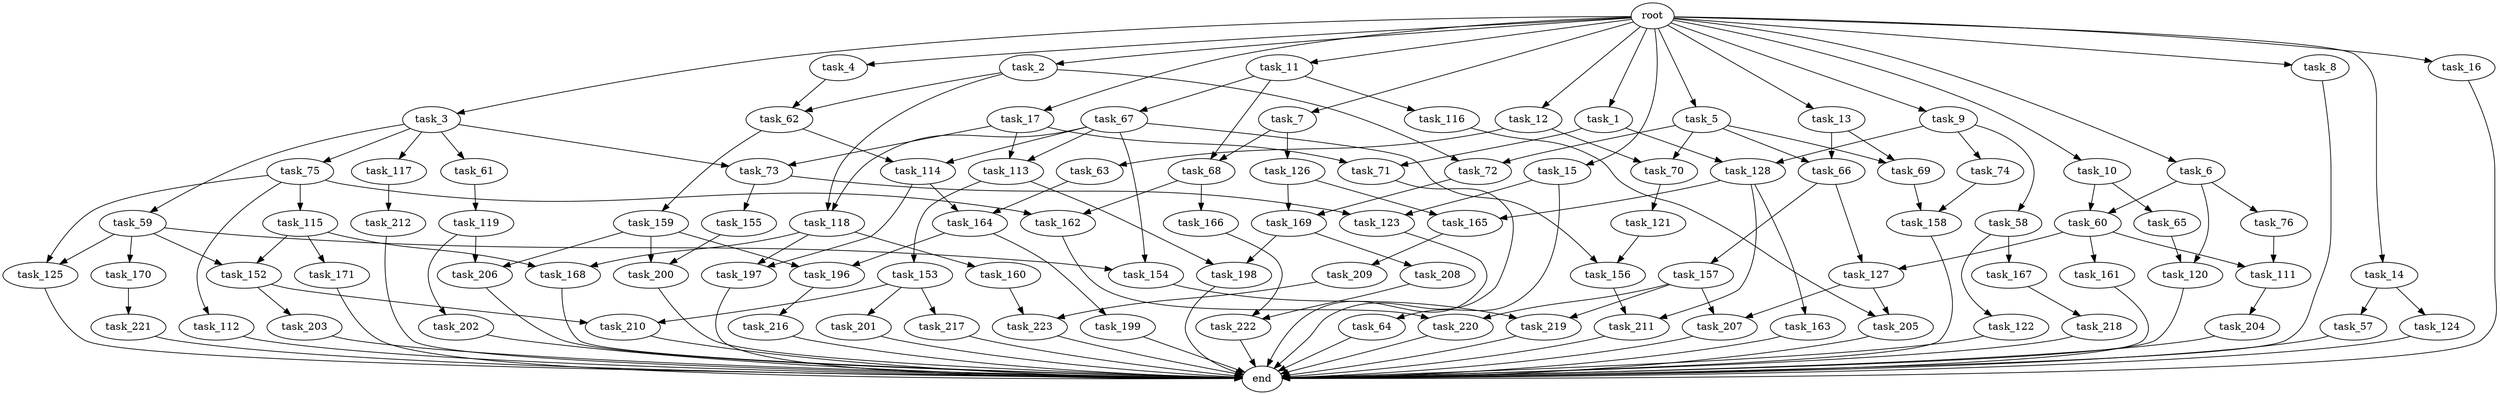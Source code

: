 digraph G {
  root [size="0.000000"];
  task_1 [size="102.400000"];
  task_2 [size="102.400000"];
  task_3 [size="102.400000"];
  task_4 [size="102.400000"];
  task_5 [size="102.400000"];
  task_6 [size="102.400000"];
  task_7 [size="102.400000"];
  task_8 [size="102.400000"];
  task_9 [size="102.400000"];
  task_10 [size="102.400000"];
  task_11 [size="102.400000"];
  task_12 [size="102.400000"];
  task_13 [size="102.400000"];
  task_14 [size="102.400000"];
  task_15 [size="102.400000"];
  task_16 [size="102.400000"];
  task_17 [size="102.400000"];
  task_57 [size="54975581388.800003"];
  task_58 [size="42090679500.800003"];
  task_59 [size="30923764531.200001"];
  task_60 [size="62706522521.600006"];
  task_61 [size="30923764531.200001"];
  task_62 [size="155477816115.200012"];
  task_63 [size="21474836480.000000"];
  task_64 [size="7730941132.800000"];
  task_65 [size="7730941132.800000"];
  task_66 [size="34359738368.000000"];
  task_67 [size="85899345920.000000"];
  task_68 [size="171798691840.000000"];
  task_69 [size="34359738368.000000"];
  task_70 [size="52398601011.200005"];
  task_71 [size="127990025420.800003"];
  task_72 [size="116823110451.200012"];
  task_73 [size="116823110451.200012"];
  task_74 [size="42090679500.800003"];
  task_75 [size="30923764531.200001"];
  task_76 [size="54975581388.800003"];
  task_111 [size="42949672960.000000"];
  task_112 [size="54975581388.800003"];
  task_113 [size="107374182400.000000"];
  task_114 [size="29205777612.800003"];
  task_115 [size="54975581388.800003"];
  task_116 [size="85899345920.000000"];
  task_117 [size="30923764531.200001"];
  task_118 [size="107374182400.000000"];
  task_119 [size="42090679500.800003"];
  task_120 [size="97066260889.600006"];
  task_121 [size="21474836480.000000"];
  task_122 [size="85899345920.000000"];
  task_123 [size="93630287052.800003"];
  task_124 [size="54975581388.800003"];
  task_125 [size="109951162777.600006"];
  task_126 [size="85899345920.000000"];
  task_127 [size="76450417868.800003"];
  task_128 [size="84181359001.600006"];
  task_152 [size="62706522521.600006"];
  task_153 [size="7730941132.800000"];
  task_154 [size="76450417868.800003"];
  task_155 [size="85899345920.000000"];
  task_156 [size="29205777612.800003"];
  task_157 [size="54975581388.800003"];
  task_158 [size="109951162777.600006"];
  task_159 [size="7730941132.800000"];
  task_160 [size="54975581388.800003"];
  task_161 [size="21474836480.000000"];
  task_162 [size="124554051584.000000"];
  task_163 [size="54975581388.800003"];
  task_164 [size="58411555225.600006"];
  task_165 [size="109951162777.600006"];
  task_166 [size="69578470195.199997"];
  task_167 [size="85899345920.000000"];
  task_168 [size="62706522521.600006"];
  task_169 [size="124554051584.000000"];
  task_170 [size="54975581388.800003"];
  task_171 [size="7730941132.800000"];
  task_196 [size="91053306675.200012"];
  task_197 [size="109951162777.600006"];
  task_198 [size="93630287052.800003"];
  task_199 [size="69578470195.199997"];
  task_200 [size="63565515980.800003"];
  task_201 [size="21474836480.000000"];
  task_202 [size="30923764531.200001"];
  task_203 [size="7730941132.800000"];
  task_204 [size="3435973836.800000"];
  task_205 [size="63565515980.800003"];
  task_206 [size="52398601011.200005"];
  task_207 [size="73014444032.000000"];
  task_208 [size="85899345920.000000"];
  task_209 [size="30923764531.200001"];
  task_210 [size="29205777612.800003"];
  task_211 [size="85899345920.000000"];
  task_212 [size="7730941132.800000"];
  task_216 [size="13743895347.200001"];
  task_217 [size="21474836480.000000"];
  task_218 [size="3435973836.800000"];
  task_219 [size="38654705664.000000"];
  task_220 [size="85899345920.000000"];
  task_221 [size="85899345920.000000"];
  task_222 [size="107374182400.000000"];
  task_223 [size="17179869184.000000"];
  end [size="0.000000"];

  root -> task_1 [size="1.000000"];
  root -> task_2 [size="1.000000"];
  root -> task_3 [size="1.000000"];
  root -> task_4 [size="1.000000"];
  root -> task_5 [size="1.000000"];
  root -> task_6 [size="1.000000"];
  root -> task_7 [size="1.000000"];
  root -> task_8 [size="1.000000"];
  root -> task_9 [size="1.000000"];
  root -> task_10 [size="1.000000"];
  root -> task_11 [size="1.000000"];
  root -> task_12 [size="1.000000"];
  root -> task_13 [size="1.000000"];
  root -> task_14 [size="1.000000"];
  root -> task_15 [size="1.000000"];
  root -> task_16 [size="1.000000"];
  root -> task_17 [size="1.000000"];
  task_1 -> task_71 [size="411041792.000000"];
  task_1 -> task_128 [size="411041792.000000"];
  task_2 -> task_62 [size="838860800.000000"];
  task_2 -> task_72 [size="838860800.000000"];
  task_2 -> task_118 [size="838860800.000000"];
  task_3 -> task_59 [size="301989888.000000"];
  task_3 -> task_61 [size="301989888.000000"];
  task_3 -> task_73 [size="301989888.000000"];
  task_3 -> task_75 [size="301989888.000000"];
  task_3 -> task_117 [size="301989888.000000"];
  task_4 -> task_62 [size="679477248.000000"];
  task_5 -> task_66 [size="301989888.000000"];
  task_5 -> task_69 [size="301989888.000000"];
  task_5 -> task_70 [size="301989888.000000"];
  task_5 -> task_72 [size="301989888.000000"];
  task_6 -> task_60 [size="536870912.000000"];
  task_6 -> task_76 [size="536870912.000000"];
  task_6 -> task_120 [size="536870912.000000"];
  task_7 -> task_68 [size="838860800.000000"];
  task_7 -> task_126 [size="838860800.000000"];
  task_8 -> end [size="1.000000"];
  task_9 -> task_58 [size="411041792.000000"];
  task_9 -> task_74 [size="411041792.000000"];
  task_9 -> task_128 [size="411041792.000000"];
  task_10 -> task_60 [size="75497472.000000"];
  task_10 -> task_65 [size="75497472.000000"];
  task_11 -> task_67 [size="838860800.000000"];
  task_11 -> task_68 [size="838860800.000000"];
  task_11 -> task_116 [size="838860800.000000"];
  task_12 -> task_63 [size="209715200.000000"];
  task_12 -> task_70 [size="209715200.000000"];
  task_13 -> task_66 [size="33554432.000000"];
  task_13 -> task_69 [size="33554432.000000"];
  task_14 -> task_57 [size="536870912.000000"];
  task_14 -> task_124 [size="536870912.000000"];
  task_15 -> task_64 [size="75497472.000000"];
  task_15 -> task_123 [size="75497472.000000"];
  task_16 -> end [size="1.000000"];
  task_17 -> task_71 [size="838860800.000000"];
  task_17 -> task_73 [size="838860800.000000"];
  task_17 -> task_113 [size="838860800.000000"];
  task_57 -> end [size="1.000000"];
  task_58 -> task_122 [size="838860800.000000"];
  task_58 -> task_167 [size="838860800.000000"];
  task_59 -> task_125 [size="536870912.000000"];
  task_59 -> task_152 [size="536870912.000000"];
  task_59 -> task_154 [size="536870912.000000"];
  task_59 -> task_170 [size="536870912.000000"];
  task_60 -> task_111 [size="209715200.000000"];
  task_60 -> task_127 [size="209715200.000000"];
  task_60 -> task_161 [size="209715200.000000"];
  task_61 -> task_119 [size="411041792.000000"];
  task_62 -> task_114 [size="75497472.000000"];
  task_62 -> task_159 [size="75497472.000000"];
  task_63 -> task_164 [size="33554432.000000"];
  task_64 -> end [size="1.000000"];
  task_65 -> task_120 [size="411041792.000000"];
  task_66 -> task_127 [size="536870912.000000"];
  task_66 -> task_157 [size="536870912.000000"];
  task_67 -> task_113 [size="209715200.000000"];
  task_67 -> task_114 [size="209715200.000000"];
  task_67 -> task_118 [size="209715200.000000"];
  task_67 -> task_154 [size="209715200.000000"];
  task_67 -> task_156 [size="209715200.000000"];
  task_68 -> task_162 [size="679477248.000000"];
  task_68 -> task_166 [size="679477248.000000"];
  task_69 -> task_158 [size="536870912.000000"];
  task_70 -> task_121 [size="209715200.000000"];
  task_71 -> end [size="1.000000"];
  task_72 -> task_169 [size="679477248.000000"];
  task_73 -> task_123 [size="838860800.000000"];
  task_73 -> task_155 [size="838860800.000000"];
  task_74 -> task_158 [size="536870912.000000"];
  task_75 -> task_112 [size="536870912.000000"];
  task_75 -> task_115 [size="536870912.000000"];
  task_75 -> task_125 [size="536870912.000000"];
  task_75 -> task_162 [size="536870912.000000"];
  task_76 -> task_111 [size="209715200.000000"];
  task_111 -> task_204 [size="33554432.000000"];
  task_112 -> end [size="1.000000"];
  task_113 -> task_153 [size="75497472.000000"];
  task_113 -> task_198 [size="75497472.000000"];
  task_114 -> task_164 [size="536870912.000000"];
  task_114 -> task_197 [size="536870912.000000"];
  task_115 -> task_152 [size="75497472.000000"];
  task_115 -> task_168 [size="75497472.000000"];
  task_115 -> task_171 [size="75497472.000000"];
  task_116 -> task_205 [size="209715200.000000"];
  task_117 -> task_212 [size="75497472.000000"];
  task_118 -> task_160 [size="536870912.000000"];
  task_118 -> task_168 [size="536870912.000000"];
  task_118 -> task_197 [size="536870912.000000"];
  task_119 -> task_202 [size="301989888.000000"];
  task_119 -> task_206 [size="301989888.000000"];
  task_120 -> end [size="1.000000"];
  task_121 -> task_156 [size="75497472.000000"];
  task_122 -> end [size="1.000000"];
  task_123 -> end [size="1.000000"];
  task_124 -> end [size="1.000000"];
  task_125 -> end [size="1.000000"];
  task_126 -> task_165 [size="536870912.000000"];
  task_126 -> task_169 [size="536870912.000000"];
  task_127 -> task_205 [size="411041792.000000"];
  task_127 -> task_207 [size="411041792.000000"];
  task_128 -> task_163 [size="536870912.000000"];
  task_128 -> task_165 [size="536870912.000000"];
  task_128 -> task_211 [size="536870912.000000"];
  task_152 -> task_203 [size="75497472.000000"];
  task_152 -> task_210 [size="75497472.000000"];
  task_153 -> task_201 [size="209715200.000000"];
  task_153 -> task_210 [size="209715200.000000"];
  task_153 -> task_217 [size="209715200.000000"];
  task_154 -> task_219 [size="75497472.000000"];
  task_155 -> task_200 [size="411041792.000000"];
  task_156 -> task_211 [size="301989888.000000"];
  task_157 -> task_207 [size="301989888.000000"];
  task_157 -> task_219 [size="301989888.000000"];
  task_157 -> task_220 [size="301989888.000000"];
  task_158 -> end [size="1.000000"];
  task_159 -> task_196 [size="209715200.000000"];
  task_159 -> task_200 [size="209715200.000000"];
  task_159 -> task_206 [size="209715200.000000"];
  task_160 -> task_223 [size="33554432.000000"];
  task_161 -> end [size="1.000000"];
  task_162 -> task_220 [size="536870912.000000"];
  task_163 -> end [size="1.000000"];
  task_164 -> task_196 [size="679477248.000000"];
  task_164 -> task_199 [size="679477248.000000"];
  task_165 -> task_209 [size="301989888.000000"];
  task_166 -> task_222 [size="209715200.000000"];
  task_167 -> task_218 [size="33554432.000000"];
  task_168 -> end [size="1.000000"];
  task_169 -> task_198 [size="838860800.000000"];
  task_169 -> task_208 [size="838860800.000000"];
  task_170 -> task_221 [size="838860800.000000"];
  task_171 -> end [size="1.000000"];
  task_196 -> task_216 [size="134217728.000000"];
  task_197 -> end [size="1.000000"];
  task_198 -> end [size="1.000000"];
  task_199 -> end [size="1.000000"];
  task_200 -> end [size="1.000000"];
  task_201 -> end [size="1.000000"];
  task_202 -> end [size="1.000000"];
  task_203 -> end [size="1.000000"];
  task_204 -> end [size="1.000000"];
  task_205 -> end [size="1.000000"];
  task_206 -> end [size="1.000000"];
  task_207 -> end [size="1.000000"];
  task_208 -> task_222 [size="838860800.000000"];
  task_209 -> task_223 [size="134217728.000000"];
  task_210 -> end [size="1.000000"];
  task_211 -> end [size="1.000000"];
  task_212 -> end [size="1.000000"];
  task_216 -> end [size="1.000000"];
  task_217 -> end [size="1.000000"];
  task_218 -> end [size="1.000000"];
  task_219 -> end [size="1.000000"];
  task_220 -> end [size="1.000000"];
  task_221 -> end [size="1.000000"];
  task_222 -> end [size="1.000000"];
  task_223 -> end [size="1.000000"];
}
